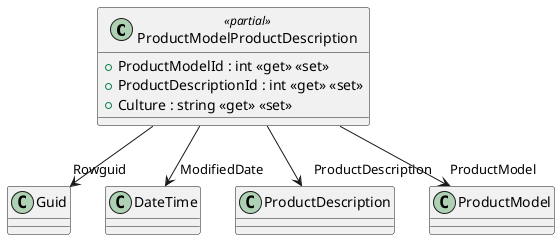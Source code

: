 @startuml
class ProductModelProductDescription <<partial>> {
    + ProductModelId : int <<get>> <<set>>
    + ProductDescriptionId : int <<get>> <<set>>
    + Culture : string <<get>> <<set>>
}
ProductModelProductDescription --> "Rowguid" Guid
ProductModelProductDescription --> "ModifiedDate" DateTime
ProductModelProductDescription --> "ProductDescription" ProductDescription
ProductModelProductDescription --> "ProductModel" ProductModel
@enduml

